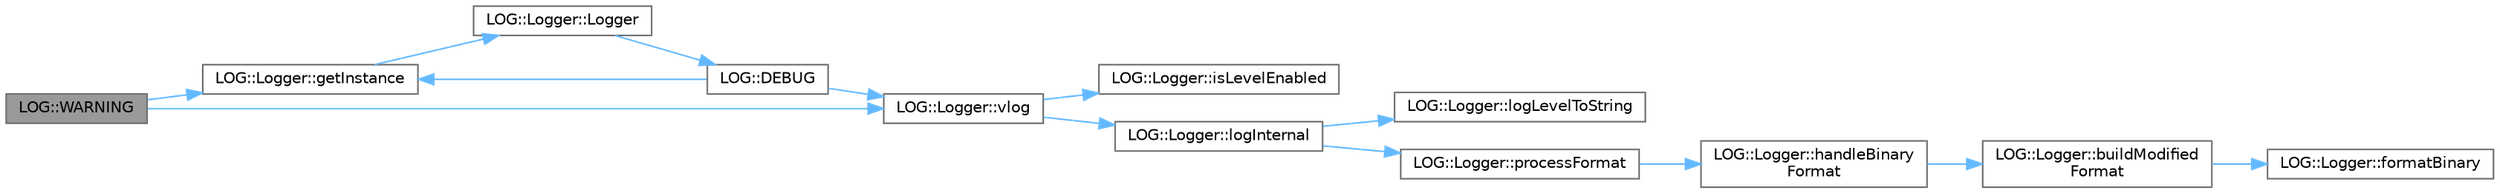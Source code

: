 digraph "LOG::WARNING"
{
 // LATEX_PDF_SIZE
  bgcolor="transparent";
  edge [fontname=Helvetica,fontsize=10,labelfontname=Helvetica,labelfontsize=10];
  node [fontname=Helvetica,fontsize=10,shape=box,height=0.2,width=0.4];
  rankdir="LR";
  Node1 [id="Node000001",label="LOG::WARNING",height=0.2,width=0.4,color="gray40", fillcolor="grey60", style="filled", fontcolor="black",tooltip=" "];
  Node1 -> Node2 [id="edge1_Node000001_Node000002",color="steelblue1",style="solid",tooltip=" "];
  Node2 [id="Node000002",label="LOG::Logger::getInstance",height=0.2,width=0.4,color="grey40", fillcolor="white", style="filled",URL="$class_l_o_g_1_1_logger.html#ac6e610c5678fb1742dbd5f3870da5c17",tooltip=" "];
  Node2 -> Node3 [id="edge2_Node000002_Node000003",color="steelblue1",style="solid",tooltip=" "];
  Node3 [id="Node000003",label="LOG::Logger::Logger",height=0.2,width=0.4,color="grey40", fillcolor="white", style="filled",URL="$class_l_o_g_1_1_logger.html#a4abba1293f8af80ad709f36348f117cf",tooltip=" "];
  Node3 -> Node4 [id="edge3_Node000003_Node000004",color="steelblue1",style="solid",tooltip=" "];
  Node4 [id="Node000004",label="LOG::DEBUG",height=0.2,width=0.4,color="grey40", fillcolor="white", style="filled",URL="$namespace_l_o_g.html#acd0072a098872064e882d347d1e30d9a",tooltip=" "];
  Node4 -> Node2 [id="edge4_Node000004_Node000002",color="steelblue1",style="solid",tooltip=" "];
  Node4 -> Node5 [id="edge5_Node000004_Node000005",color="steelblue1",style="solid",tooltip=" "];
  Node5 [id="Node000005",label="LOG::Logger::vlog",height=0.2,width=0.4,color="grey40", fillcolor="white", style="filled",URL="$class_l_o_g_1_1_logger.html#ae73b748603687c43f3f256f3d4292ae7",tooltip=" "];
  Node5 -> Node6 [id="edge6_Node000005_Node000006",color="steelblue1",style="solid",tooltip=" "];
  Node6 [id="Node000006",label="LOG::Logger::isLevelEnabled",height=0.2,width=0.4,color="grey40", fillcolor="white", style="filled",URL="$class_l_o_g_1_1_logger.html#a454d6cbdf2283334678d60a561e9c8ec",tooltip=" "];
  Node5 -> Node7 [id="edge7_Node000005_Node000007",color="steelblue1",style="solid",tooltip=" "];
  Node7 [id="Node000007",label="LOG::Logger::logInternal",height=0.2,width=0.4,color="grey40", fillcolor="white", style="filled",URL="$class_l_o_g_1_1_logger.html#a40e44f60acd6450806a71dc5c8759bf8",tooltip=" "];
  Node7 -> Node8 [id="edge8_Node000007_Node000008",color="steelblue1",style="solid",tooltip=" "];
  Node8 [id="Node000008",label="LOG::Logger::logLevelToString",height=0.2,width=0.4,color="grey40", fillcolor="white", style="filled",URL="$class_l_o_g_1_1_logger.html#a16496ae8e563f143f87dd028640ae508",tooltip=" "];
  Node7 -> Node9 [id="edge9_Node000007_Node000009",color="steelblue1",style="solid",tooltip=" "];
  Node9 [id="Node000009",label="LOG::Logger::processFormat",height=0.2,width=0.4,color="grey40", fillcolor="white", style="filled",URL="$class_l_o_g_1_1_logger.html#ac12cee96c21a9cdaab5251533de22734",tooltip=" "];
  Node9 -> Node10 [id="edge10_Node000009_Node000010",color="steelblue1",style="solid",tooltip=" "];
  Node10 [id="Node000010",label="LOG::Logger::handleBinary\lFormat",height=0.2,width=0.4,color="grey40", fillcolor="white", style="filled",URL="$class_l_o_g_1_1_logger.html#a04c97325afbcf928407010c4fb464f0b",tooltip=" "];
  Node10 -> Node11 [id="edge11_Node000010_Node000011",color="steelblue1",style="solid",tooltip=" "];
  Node11 [id="Node000011",label="LOG::Logger::buildModified\lFormat",height=0.2,width=0.4,color="grey40", fillcolor="white", style="filled",URL="$class_l_o_g_1_1_logger.html#ad2f867eb388b55a304952af25aaaae3c",tooltip=" "];
  Node11 -> Node12 [id="edge12_Node000011_Node000012",color="steelblue1",style="solid",tooltip=" "];
  Node12 [id="Node000012",label="LOG::Logger::formatBinary",height=0.2,width=0.4,color="grey40", fillcolor="white", style="filled",URL="$class_l_o_g_1_1_logger.html#adcf40bff2af8056ebf43f019ad311dc1",tooltip=" "];
  Node1 -> Node5 [id="edge13_Node000001_Node000005",color="steelblue1",style="solid",tooltip=" "];
}
